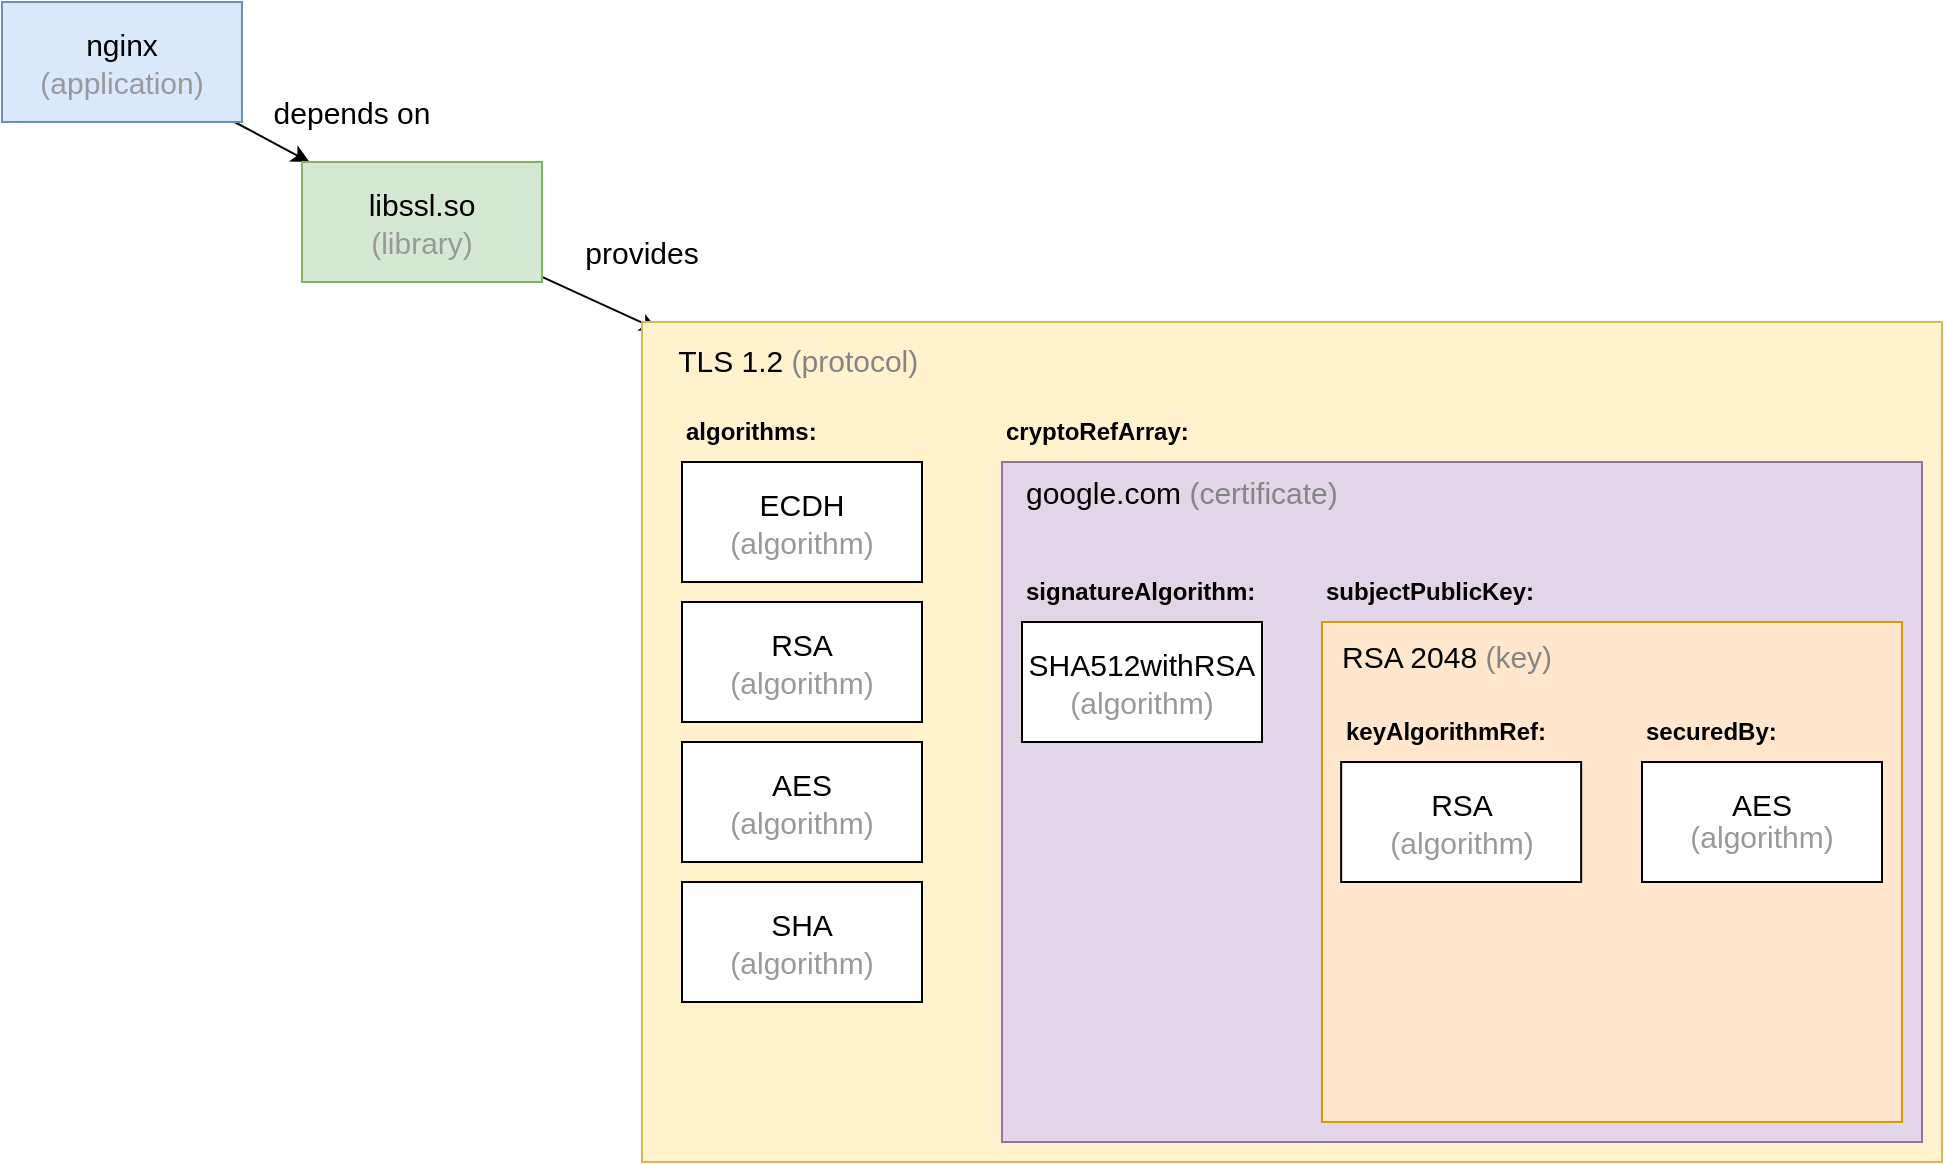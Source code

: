 <mxfile version="22.0.3" type="device">
  <diagram name="Page-1" id="0mEOWaze2w2jlNGpqhiV">
    <mxGraphModel dx="1242" dy="814" grid="1" gridSize="10" guides="1" tooltips="1" connect="1" arrows="1" fold="1" page="1" pageScale="1" pageWidth="3300" pageHeight="4681" math="0" shadow="0">
      <root>
        <mxCell id="0" />
        <mxCell id="1" parent="0" />
        <mxCell id="tQSp34hsLfUITRJQlQNc-10" style="rounded=0;orthogonalLoop=1;jettySize=auto;html=1;" parent="1" source="tQSp34hsLfUITRJQlQNc-1" target="tQSp34hsLfUITRJQlQNc-2" edge="1">
          <mxGeometry relative="1" as="geometry" />
        </mxCell>
        <mxCell id="tQSp34hsLfUITRJQlQNc-1" value="" style="rounded=0;whiteSpace=wrap;html=1;fillColor=#dae8fc;strokeColor=#6c8ebf;" parent="1" vertex="1">
          <mxGeometry x="160" y="240" width="120" height="60" as="geometry" />
        </mxCell>
        <mxCell id="tQSp34hsLfUITRJQlQNc-11" style="rounded=0;orthogonalLoop=1;jettySize=auto;html=1;entryX=0;entryY=0;entryDx=0;entryDy=0;" parent="1" source="tQSp34hsLfUITRJQlQNc-2" target="tQSp34hsLfUITRJQlQNc-9" edge="1">
          <mxGeometry relative="1" as="geometry">
            <mxPoint x="490" y="410" as="targetPoint" />
          </mxGeometry>
        </mxCell>
        <mxCell id="tQSp34hsLfUITRJQlQNc-2" value="" style="rounded=0;whiteSpace=wrap;html=1;fillColor=#d5e8d4;strokeColor=#82b366;" parent="1" vertex="1">
          <mxGeometry x="310" y="320" width="120" height="60" as="geometry" />
        </mxCell>
        <mxCell id="tQSp34hsLfUITRJQlQNc-3" value="" style="rounded=0;whiteSpace=wrap;html=1;fillColor=#fff2cc;strokeColor=#d6b656;align=left;verticalAlign=top;arcSize=5;" parent="1" vertex="1">
          <mxGeometry x="480" y="400" width="650" height="420" as="geometry" />
        </mxCell>
        <mxCell id="tQSp34hsLfUITRJQlQNc-5" value="" style="rounded=0;whiteSpace=wrap;html=1;" parent="1" vertex="1">
          <mxGeometry x="500" y="470" width="120" height="60" as="geometry" />
        </mxCell>
        <mxCell id="tQSp34hsLfUITRJQlQNc-6" value="" style="rounded=0;whiteSpace=wrap;html=1;" parent="1" vertex="1">
          <mxGeometry x="500" y="540" width="120" height="60" as="geometry" />
        </mxCell>
        <mxCell id="tQSp34hsLfUITRJQlQNc-7" value="" style="rounded=0;whiteSpace=wrap;html=1;" parent="1" vertex="1">
          <mxGeometry x="500" y="610" width="120" height="60" as="geometry" />
        </mxCell>
        <mxCell id="tQSp34hsLfUITRJQlQNc-8" value="" style="rounded=0;whiteSpace=wrap;html=1;" parent="1" vertex="1">
          <mxGeometry x="500" y="680" width="120" height="60" as="geometry" />
        </mxCell>
        <mxCell id="tQSp34hsLfUITRJQlQNc-9" value="&amp;nbsp; TLS 1.2 &lt;font color=&quot;#858585&quot; style=&quot;font-size: 15px;&quot;&gt;(protocol)&lt;/font&gt;" style="text;html=1;strokeColor=none;fillColor=none;align=left;verticalAlign=middle;whiteSpace=wrap;rounded=0;fontSize=15;" parent="1" vertex="1">
          <mxGeometry x="488" y="404" width="162" height="30" as="geometry" />
        </mxCell>
        <mxCell id="tQSp34hsLfUITRJQlQNc-12" value="algorithms:" style="text;html=1;strokeColor=none;fillColor=none;align=left;verticalAlign=middle;whiteSpace=wrap;rounded=0;fontStyle=1" parent="1" vertex="1">
          <mxGeometry x="500" y="450" width="120" height="10" as="geometry" />
        </mxCell>
        <mxCell id="tQSp34hsLfUITRJQlQNc-13" value="cryptoRefArray:" style="text;html=1;strokeColor=none;fillColor=none;align=left;verticalAlign=middle;whiteSpace=wrap;rounded=0;fontStyle=1" parent="1" vertex="1">
          <mxGeometry x="660" y="450" width="120" height="10" as="geometry" />
        </mxCell>
        <mxCell id="tQSp34hsLfUITRJQlQNc-14" value="" style="rounded=0;whiteSpace=wrap;html=1;fillColor=#e1d5e7;strokeColor=#9673a6;arcSize=6;" parent="1" vertex="1">
          <mxGeometry x="660" y="470" width="460" height="340" as="geometry" />
        </mxCell>
        <mxCell id="tQSp34hsLfUITRJQlQNc-15" value="google.com &lt;font color=&quot;#858585&quot; style=&quot;font-size: 15px;&quot;&gt;(certificate)&lt;/font&gt;" style="text;html=1;strokeColor=none;fillColor=none;align=left;verticalAlign=middle;whiteSpace=wrap;rounded=0;fontSize=15;" parent="1" vertex="1">
          <mxGeometry x="670" y="470" width="230" height="30" as="geometry" />
        </mxCell>
        <mxCell id="tQSp34hsLfUITRJQlQNc-16" value="&lt;div style=&quot;line-height: 18px;&quot;&gt;&lt;br&gt;&lt;/div&gt;" style="rounded=0;whiteSpace=wrap;html=1;" parent="1" vertex="1">
          <mxGeometry x="670" y="550" width="120" height="60" as="geometry" />
        </mxCell>
        <mxCell id="tQSp34hsLfUITRJQlQNc-21" value="signatureAlgorithm:" style="text;html=1;strokeColor=none;fillColor=none;align=left;verticalAlign=middle;whiteSpace=wrap;rounded=0;fontStyle=1" parent="1" vertex="1">
          <mxGeometry x="670" y="530" width="120" height="10" as="geometry" />
        </mxCell>
        <mxCell id="tQSp34hsLfUITRJQlQNc-22" value="subjectPublicKey:" style="text;html=1;strokeColor=none;fillColor=none;align=left;verticalAlign=middle;whiteSpace=wrap;rounded=0;fontStyle=1" parent="1" vertex="1">
          <mxGeometry x="820" y="530" width="120" height="10" as="geometry" />
        </mxCell>
        <mxCell id="tQSp34hsLfUITRJQlQNc-17" value="&lt;div style=&quot;line-height: 18px;&quot;&gt;&lt;br&gt;&lt;/div&gt;" style="rounded=0;whiteSpace=wrap;html=1;fillColor=#ffe6cc;strokeColor=#d79b00;arcSize=6;" parent="1" vertex="1">
          <mxGeometry x="820" y="550" width="290" height="250" as="geometry" />
        </mxCell>
        <mxCell id="tQSp34hsLfUITRJQlQNc-18" value="RSA 2048 &lt;font color=&quot;#858585&quot; style=&quot;font-size: 15px;&quot;&gt;(key)&lt;/font&gt;" style="text;html=1;strokeColor=none;fillColor=none;align=left;verticalAlign=middle;whiteSpace=wrap;rounded=0;fontSize=15;" parent="1" vertex="1">
          <mxGeometry x="828.16" y="550" width="171.84" height="34.09" as="geometry" />
        </mxCell>
        <mxCell id="tQSp34hsLfUITRJQlQNc-23" value="keyAlgorithmRef:" style="text;html=1;strokeColor=none;fillColor=none;align=left;verticalAlign=middle;whiteSpace=wrap;rounded=0;fontStyle=1" parent="1" vertex="1">
          <mxGeometry x="829.583" y="600" width="161.739" height="10" as="geometry" />
        </mxCell>
        <mxCell id="tQSp34hsLfUITRJQlQNc-25" value="" style="rounded=0;whiteSpace=wrap;html=1;" parent="1" vertex="1">
          <mxGeometry x="829.58" y="620" width="120" height="60" as="geometry" />
        </mxCell>
        <mxCell id="tQSp34hsLfUITRJQlQNc-26" value="securedBy:" style="text;html=1;strokeColor=none;fillColor=none;align=left;verticalAlign=middle;whiteSpace=wrap;rounded=0;fontStyle=1" parent="1" vertex="1">
          <mxGeometry x="980" y="600" width="120" height="10" as="geometry" />
        </mxCell>
        <mxCell id="tQSp34hsLfUITRJQlQNc-28" value="" style="rounded=0;whiteSpace=wrap;html=1;" parent="1" vertex="1">
          <mxGeometry x="980" y="620" width="120" height="60" as="geometry" />
        </mxCell>
        <mxCell id="tQSp34hsLfUITRJQlQNc-30" value="depends on" style="text;html=1;strokeColor=none;fillColor=none;align=center;verticalAlign=middle;whiteSpace=wrap;rounded=0;fontSize=15;" parent="1" vertex="1">
          <mxGeometry x="290" y="280" width="90" height="30" as="geometry" />
        </mxCell>
        <mxCell id="tQSp34hsLfUITRJQlQNc-31" value="provides" style="text;html=1;strokeColor=none;fillColor=none;align=center;verticalAlign=middle;whiteSpace=wrap;rounded=0;fontSize=15;" parent="1" vertex="1">
          <mxGeometry x="450" y="350" width="60" height="30" as="geometry" />
        </mxCell>
        <mxCell id="_WhfbB1_ij4Q6798F0to-13" style="edgeStyle=orthogonalEdgeStyle;rounded=0;orthogonalLoop=1;jettySize=auto;html=1;exitX=0.5;exitY=1;exitDx=0;exitDy=0;" parent="1" edge="1">
          <mxGeometry relative="1" as="geometry">
            <mxPoint x="220" y="289.5" as="sourcePoint" />
            <mxPoint x="220" y="289.5" as="targetPoint" />
          </mxGeometry>
        </mxCell>
        <mxCell id="_WhfbB1_ij4Q6798F0to-14" value="&lt;font style=&quot;font-size: 15px;&quot;&gt;nginx&lt;/font&gt;" style="text;html=1;strokeColor=none;fillColor=none;align=center;verticalAlign=middle;whiteSpace=wrap;rounded=0;" parent="1" vertex="1">
          <mxGeometry x="160" y="245.5" width="120" height="30" as="geometry" />
        </mxCell>
        <mxCell id="_WhfbB1_ij4Q6798F0to-15" value="&lt;font style=&quot;font-size: 15px;&quot; color=&quot;#999999&quot;&gt;(application)&lt;/font&gt;" style="text;html=1;strokeColor=none;fillColor=none;align=center;verticalAlign=middle;whiteSpace=wrap;rounded=0;" parent="1" vertex="1">
          <mxGeometry x="160" y="264.5" width="120" height="30" as="geometry" />
        </mxCell>
        <mxCell id="_WhfbB1_ij4Q6798F0to-16" style="edgeStyle=orthogonalEdgeStyle;rounded=0;orthogonalLoop=1;jettySize=auto;html=1;exitX=0.5;exitY=1;exitDx=0;exitDy=0;" parent="1" edge="1">
          <mxGeometry relative="1" as="geometry">
            <mxPoint x="370" y="369.5" as="sourcePoint" />
            <mxPoint x="370" y="369.5" as="targetPoint" />
          </mxGeometry>
        </mxCell>
        <mxCell id="_WhfbB1_ij4Q6798F0to-17" value="&lt;font style=&quot;font-size: 15px;&quot;&gt;libssl.so&lt;/font&gt;" style="text;html=1;strokeColor=none;fillColor=none;align=center;verticalAlign=middle;whiteSpace=wrap;rounded=0;" parent="1" vertex="1">
          <mxGeometry x="310" y="325.5" width="120" height="30" as="geometry" />
        </mxCell>
        <mxCell id="_WhfbB1_ij4Q6798F0to-18" value="&lt;font style=&quot;font-size: 15px;&quot; color=&quot;#999999&quot;&gt;(library)&lt;/font&gt;" style="text;html=1;strokeColor=none;fillColor=none;align=center;verticalAlign=middle;whiteSpace=wrap;rounded=0;" parent="1" vertex="1">
          <mxGeometry x="310" y="344.5" width="120" height="30" as="geometry" />
        </mxCell>
        <mxCell id="_WhfbB1_ij4Q6798F0to-19" style="edgeStyle=orthogonalEdgeStyle;rounded=0;orthogonalLoop=1;jettySize=auto;html=1;exitX=0.5;exitY=1;exitDx=0;exitDy=0;" parent="1" edge="1">
          <mxGeometry relative="1" as="geometry">
            <mxPoint x="560" y="519.5" as="sourcePoint" />
            <mxPoint x="560" y="519.5" as="targetPoint" />
          </mxGeometry>
        </mxCell>
        <mxCell id="_WhfbB1_ij4Q6798F0to-20" value="&lt;font style=&quot;font-size: 15px;&quot;&gt;ECDH&lt;/font&gt;" style="text;html=1;strokeColor=none;fillColor=none;align=center;verticalAlign=middle;whiteSpace=wrap;rounded=0;" parent="1" vertex="1">
          <mxGeometry x="500" y="475.5" width="120" height="30" as="geometry" />
        </mxCell>
        <mxCell id="_WhfbB1_ij4Q6798F0to-21" value="&lt;font style=&quot;font-size: 15px;&quot; color=&quot;#999999&quot;&gt;(algorithm)&lt;/font&gt;" style="text;html=1;strokeColor=none;fillColor=none;align=center;verticalAlign=middle;whiteSpace=wrap;rounded=0;" parent="1" vertex="1">
          <mxGeometry x="500" y="494.5" width="120" height="30" as="geometry" />
        </mxCell>
        <mxCell id="_WhfbB1_ij4Q6798F0to-22" style="edgeStyle=orthogonalEdgeStyle;rounded=0;orthogonalLoop=1;jettySize=auto;html=1;exitX=0.5;exitY=1;exitDx=0;exitDy=0;" parent="1" edge="1">
          <mxGeometry relative="1" as="geometry">
            <mxPoint x="560" y="589.5" as="sourcePoint" />
            <mxPoint x="560" y="589.5" as="targetPoint" />
          </mxGeometry>
        </mxCell>
        <mxCell id="_WhfbB1_ij4Q6798F0to-23" value="&lt;font style=&quot;font-size: 15px;&quot;&gt;RSA&lt;/font&gt;" style="text;html=1;strokeColor=none;fillColor=none;align=center;verticalAlign=middle;whiteSpace=wrap;rounded=0;" parent="1" vertex="1">
          <mxGeometry x="500" y="545.5" width="120" height="30" as="geometry" />
        </mxCell>
        <mxCell id="_WhfbB1_ij4Q6798F0to-24" value="&lt;font style=&quot;font-size: 15px;&quot; color=&quot;#999999&quot;&gt;(algorithm)&lt;/font&gt;" style="text;html=1;strokeColor=none;fillColor=none;align=center;verticalAlign=middle;whiteSpace=wrap;rounded=0;" parent="1" vertex="1">
          <mxGeometry x="500" y="564.5" width="120" height="30" as="geometry" />
        </mxCell>
        <mxCell id="_WhfbB1_ij4Q6798F0to-28" style="edgeStyle=orthogonalEdgeStyle;rounded=0;orthogonalLoop=1;jettySize=auto;html=1;exitX=0.5;exitY=1;exitDx=0;exitDy=0;" parent="1" edge="1">
          <mxGeometry relative="1" as="geometry">
            <mxPoint x="560" y="659.5" as="sourcePoint" />
            <mxPoint x="560" y="659.5" as="targetPoint" />
          </mxGeometry>
        </mxCell>
        <mxCell id="_WhfbB1_ij4Q6798F0to-29" value="&lt;font style=&quot;font-size: 15px;&quot;&gt;AES&lt;/font&gt;" style="text;html=1;strokeColor=none;fillColor=none;align=center;verticalAlign=middle;whiteSpace=wrap;rounded=0;" parent="1" vertex="1">
          <mxGeometry x="500" y="615.5" width="120" height="30" as="geometry" />
        </mxCell>
        <mxCell id="_WhfbB1_ij4Q6798F0to-30" value="&lt;font style=&quot;font-size: 15px;&quot; color=&quot;#999999&quot;&gt;(algorithm)&lt;/font&gt;" style="text;html=1;strokeColor=none;fillColor=none;align=center;verticalAlign=middle;whiteSpace=wrap;rounded=0;" parent="1" vertex="1">
          <mxGeometry x="500" y="634.5" width="120" height="30" as="geometry" />
        </mxCell>
        <mxCell id="_WhfbB1_ij4Q6798F0to-31" style="edgeStyle=orthogonalEdgeStyle;rounded=0;orthogonalLoop=1;jettySize=auto;html=1;exitX=0.5;exitY=1;exitDx=0;exitDy=0;" parent="1" edge="1">
          <mxGeometry relative="1" as="geometry">
            <mxPoint x="560" y="729.5" as="sourcePoint" />
            <mxPoint x="560" y="729.5" as="targetPoint" />
          </mxGeometry>
        </mxCell>
        <mxCell id="_WhfbB1_ij4Q6798F0to-32" value="&lt;font style=&quot;font-size: 15px;&quot;&gt;SHA&lt;/font&gt;" style="text;html=1;strokeColor=none;fillColor=none;align=center;verticalAlign=middle;whiteSpace=wrap;rounded=0;" parent="1" vertex="1">
          <mxGeometry x="500" y="685.5" width="120" height="30" as="geometry" />
        </mxCell>
        <mxCell id="_WhfbB1_ij4Q6798F0to-33" value="&lt;font style=&quot;font-size: 15px;&quot; color=&quot;#999999&quot;&gt;(algorithm)&lt;/font&gt;" style="text;html=1;strokeColor=none;fillColor=none;align=center;verticalAlign=middle;whiteSpace=wrap;rounded=0;" parent="1" vertex="1">
          <mxGeometry x="500" y="704.5" width="120" height="30" as="geometry" />
        </mxCell>
        <mxCell id="_WhfbB1_ij4Q6798F0to-34" style="edgeStyle=orthogonalEdgeStyle;rounded=0;orthogonalLoop=1;jettySize=auto;html=1;exitX=0.5;exitY=1;exitDx=0;exitDy=0;" parent="1" edge="1">
          <mxGeometry relative="1" as="geometry">
            <mxPoint x="730" y="599.5" as="sourcePoint" />
            <mxPoint x="730" y="599.5" as="targetPoint" />
          </mxGeometry>
        </mxCell>
        <mxCell id="_WhfbB1_ij4Q6798F0to-35" value="&lt;font style=&quot;font-size: 15px;&quot;&gt;SHA512withRSA&lt;/font&gt;" style="text;html=1;strokeColor=none;fillColor=none;align=center;verticalAlign=middle;whiteSpace=wrap;rounded=0;" parent="1" vertex="1">
          <mxGeometry x="670" y="555.5" width="120" height="30" as="geometry" />
        </mxCell>
        <mxCell id="_WhfbB1_ij4Q6798F0to-36" value="&lt;font style=&quot;font-size: 15px;&quot; color=&quot;#999999&quot;&gt;(algorithm)&lt;/font&gt;" style="text;html=1;strokeColor=none;fillColor=none;align=center;verticalAlign=middle;whiteSpace=wrap;rounded=0;" parent="1" vertex="1">
          <mxGeometry x="670" y="574.5" width="120" height="30" as="geometry" />
        </mxCell>
        <mxCell id="_WhfbB1_ij4Q6798F0to-37" style="edgeStyle=orthogonalEdgeStyle;rounded=0;orthogonalLoop=1;jettySize=auto;html=1;exitX=0.5;exitY=1;exitDx=0;exitDy=0;" parent="1" edge="1">
          <mxGeometry relative="1" as="geometry">
            <mxPoint x="890" y="669.5" as="sourcePoint" />
            <mxPoint x="890" y="669.5" as="targetPoint" />
          </mxGeometry>
        </mxCell>
        <mxCell id="_WhfbB1_ij4Q6798F0to-38" value="&lt;font style=&quot;font-size: 15px;&quot;&gt;RSA&lt;/font&gt;" style="text;html=1;strokeColor=none;fillColor=none;align=center;verticalAlign=middle;whiteSpace=wrap;rounded=0;" parent="1" vertex="1">
          <mxGeometry x="830" y="625.5" width="120" height="30" as="geometry" />
        </mxCell>
        <mxCell id="_WhfbB1_ij4Q6798F0to-39" value="&lt;font style=&quot;font-size: 15px;&quot; color=&quot;#999999&quot;&gt;(algorithm)&lt;/font&gt;" style="text;html=1;strokeColor=none;fillColor=none;align=center;verticalAlign=middle;whiteSpace=wrap;rounded=0;" parent="1" vertex="1">
          <mxGeometry x="830" y="644.5" width="120" height="30" as="geometry" />
        </mxCell>
        <mxCell id="_WhfbB1_ij4Q6798F0to-40" style="edgeStyle=orthogonalEdgeStyle;rounded=0;orthogonalLoop=1;jettySize=auto;html=1;exitX=0.5;exitY=1;exitDx=0;exitDy=0;" parent="1" edge="1">
          <mxGeometry relative="1" as="geometry">
            <mxPoint x="1040" y="669.5" as="sourcePoint" />
            <mxPoint x="1040" y="669.5" as="targetPoint" />
          </mxGeometry>
        </mxCell>
        <mxCell id="_WhfbB1_ij4Q6798F0to-41" value="&lt;font style=&quot;font-size: 15px;&quot;&gt;AES&lt;/font&gt;" style="text;html=1;strokeColor=none;fillColor=none;align=center;verticalAlign=middle;whiteSpace=wrap;rounded=0;" parent="1" vertex="1">
          <mxGeometry x="980" y="625.5" width="120" height="30" as="geometry" />
        </mxCell>
        <mxCell id="_WhfbB1_ij4Q6798F0to-42" value="&lt;font style=&quot;font-size: 15px;&quot; color=&quot;#999999&quot;&gt;(algorithm)&lt;/font&gt;" style="text;html=1;strokeColor=none;fillColor=none;align=center;verticalAlign=middle;whiteSpace=wrap;rounded=0;" parent="1" vertex="1">
          <mxGeometry x="980" y="640" width="120" height="34.5" as="geometry" />
        </mxCell>
      </root>
    </mxGraphModel>
  </diagram>
</mxfile>
